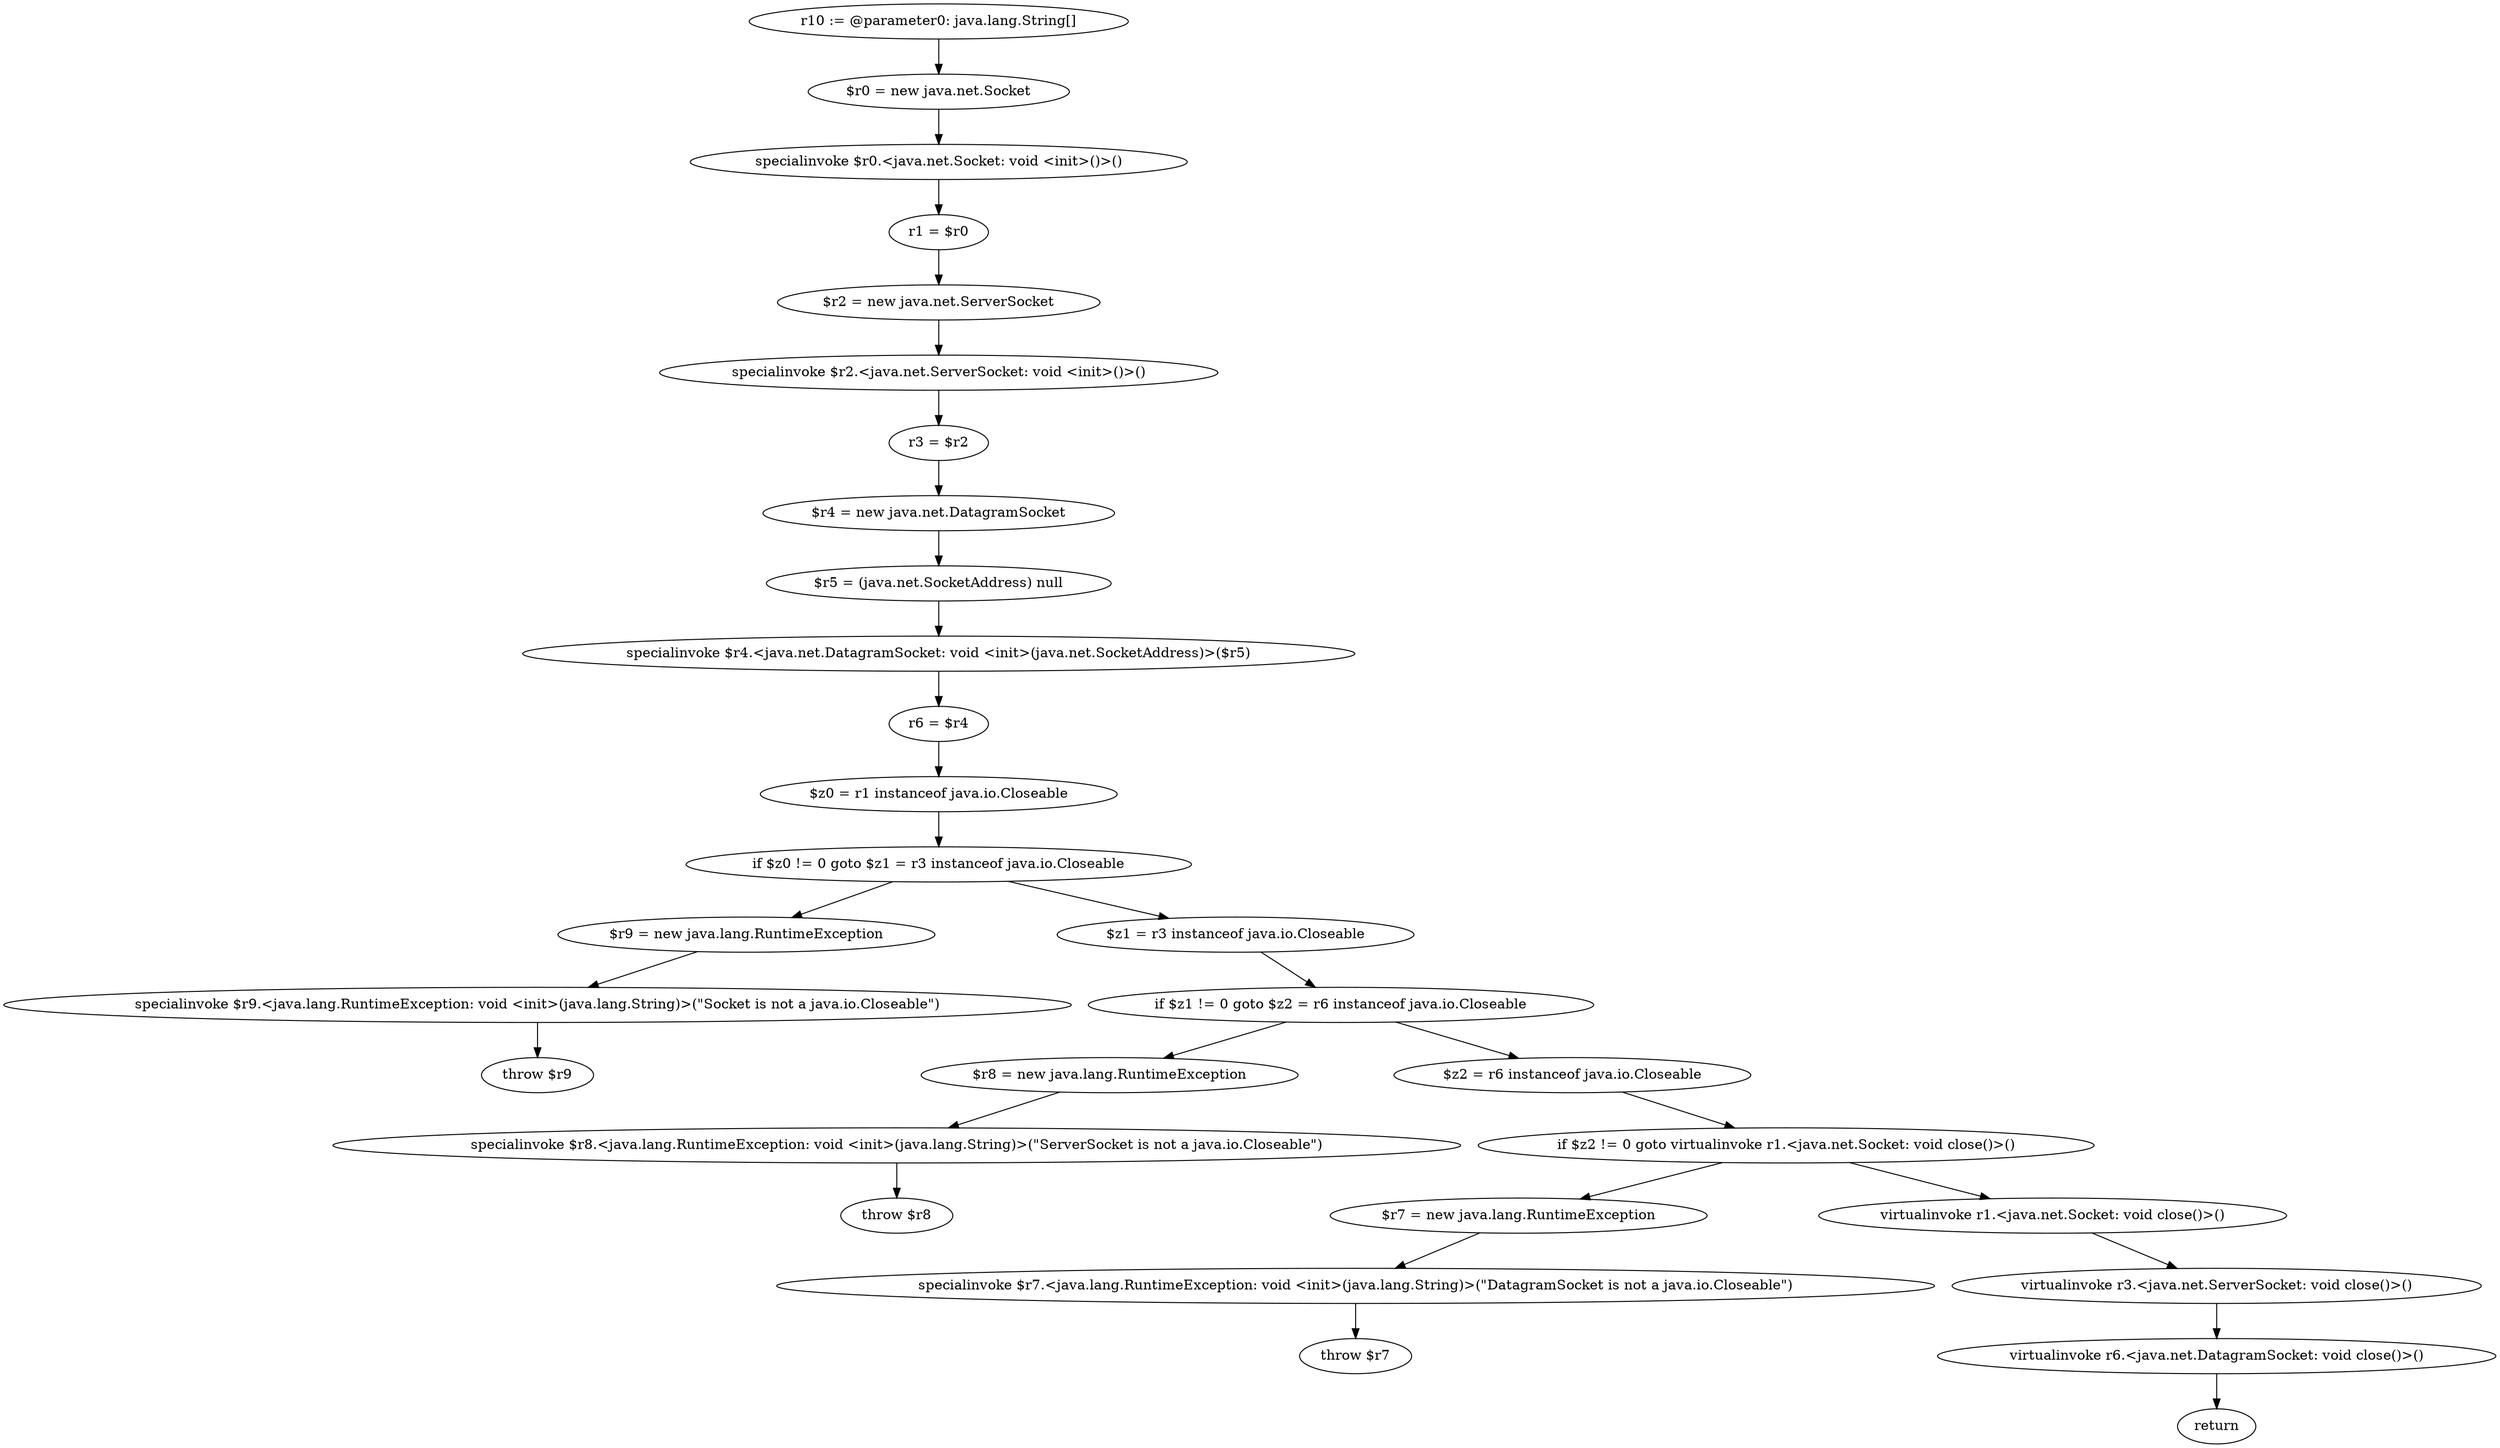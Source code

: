 digraph "unitGraph" {
    "r10 := @parameter0: java.lang.String[]"
    "$r0 = new java.net.Socket"
    "specialinvoke $r0.<java.net.Socket: void <init>()>()"
    "r1 = $r0"
    "$r2 = new java.net.ServerSocket"
    "specialinvoke $r2.<java.net.ServerSocket: void <init>()>()"
    "r3 = $r2"
    "$r4 = new java.net.DatagramSocket"
    "$r5 = (java.net.SocketAddress) null"
    "specialinvoke $r4.<java.net.DatagramSocket: void <init>(java.net.SocketAddress)>($r5)"
    "r6 = $r4"
    "$z0 = r1 instanceof java.io.Closeable"
    "if $z0 != 0 goto $z1 = r3 instanceof java.io.Closeable"
    "$r9 = new java.lang.RuntimeException"
    "specialinvoke $r9.<java.lang.RuntimeException: void <init>(java.lang.String)>(\"Socket is not a java.io.Closeable\")"
    "throw $r9"
    "$z1 = r3 instanceof java.io.Closeable"
    "if $z1 != 0 goto $z2 = r6 instanceof java.io.Closeable"
    "$r8 = new java.lang.RuntimeException"
    "specialinvoke $r8.<java.lang.RuntimeException: void <init>(java.lang.String)>(\"ServerSocket is not a java.io.Closeable\")"
    "throw $r8"
    "$z2 = r6 instanceof java.io.Closeable"
    "if $z2 != 0 goto virtualinvoke r1.<java.net.Socket: void close()>()"
    "$r7 = new java.lang.RuntimeException"
    "specialinvoke $r7.<java.lang.RuntimeException: void <init>(java.lang.String)>(\"DatagramSocket is not a java.io.Closeable\")"
    "throw $r7"
    "virtualinvoke r1.<java.net.Socket: void close()>()"
    "virtualinvoke r3.<java.net.ServerSocket: void close()>()"
    "virtualinvoke r6.<java.net.DatagramSocket: void close()>()"
    "return"
    "r10 := @parameter0: java.lang.String[]"->"$r0 = new java.net.Socket";
    "$r0 = new java.net.Socket"->"specialinvoke $r0.<java.net.Socket: void <init>()>()";
    "specialinvoke $r0.<java.net.Socket: void <init>()>()"->"r1 = $r0";
    "r1 = $r0"->"$r2 = new java.net.ServerSocket";
    "$r2 = new java.net.ServerSocket"->"specialinvoke $r2.<java.net.ServerSocket: void <init>()>()";
    "specialinvoke $r2.<java.net.ServerSocket: void <init>()>()"->"r3 = $r2";
    "r3 = $r2"->"$r4 = new java.net.DatagramSocket";
    "$r4 = new java.net.DatagramSocket"->"$r5 = (java.net.SocketAddress) null";
    "$r5 = (java.net.SocketAddress) null"->"specialinvoke $r4.<java.net.DatagramSocket: void <init>(java.net.SocketAddress)>($r5)";
    "specialinvoke $r4.<java.net.DatagramSocket: void <init>(java.net.SocketAddress)>($r5)"->"r6 = $r4";
    "r6 = $r4"->"$z0 = r1 instanceof java.io.Closeable";
    "$z0 = r1 instanceof java.io.Closeable"->"if $z0 != 0 goto $z1 = r3 instanceof java.io.Closeable";
    "if $z0 != 0 goto $z1 = r3 instanceof java.io.Closeable"->"$r9 = new java.lang.RuntimeException";
    "if $z0 != 0 goto $z1 = r3 instanceof java.io.Closeable"->"$z1 = r3 instanceof java.io.Closeable";
    "$r9 = new java.lang.RuntimeException"->"specialinvoke $r9.<java.lang.RuntimeException: void <init>(java.lang.String)>(\"Socket is not a java.io.Closeable\")";
    "specialinvoke $r9.<java.lang.RuntimeException: void <init>(java.lang.String)>(\"Socket is not a java.io.Closeable\")"->"throw $r9";
    "$z1 = r3 instanceof java.io.Closeable"->"if $z1 != 0 goto $z2 = r6 instanceof java.io.Closeable";
    "if $z1 != 0 goto $z2 = r6 instanceof java.io.Closeable"->"$r8 = new java.lang.RuntimeException";
    "if $z1 != 0 goto $z2 = r6 instanceof java.io.Closeable"->"$z2 = r6 instanceof java.io.Closeable";
    "$r8 = new java.lang.RuntimeException"->"specialinvoke $r8.<java.lang.RuntimeException: void <init>(java.lang.String)>(\"ServerSocket is not a java.io.Closeable\")";
    "specialinvoke $r8.<java.lang.RuntimeException: void <init>(java.lang.String)>(\"ServerSocket is not a java.io.Closeable\")"->"throw $r8";
    "$z2 = r6 instanceof java.io.Closeable"->"if $z2 != 0 goto virtualinvoke r1.<java.net.Socket: void close()>()";
    "if $z2 != 0 goto virtualinvoke r1.<java.net.Socket: void close()>()"->"$r7 = new java.lang.RuntimeException";
    "if $z2 != 0 goto virtualinvoke r1.<java.net.Socket: void close()>()"->"virtualinvoke r1.<java.net.Socket: void close()>()";
    "$r7 = new java.lang.RuntimeException"->"specialinvoke $r7.<java.lang.RuntimeException: void <init>(java.lang.String)>(\"DatagramSocket is not a java.io.Closeable\")";
    "specialinvoke $r7.<java.lang.RuntimeException: void <init>(java.lang.String)>(\"DatagramSocket is not a java.io.Closeable\")"->"throw $r7";
    "virtualinvoke r1.<java.net.Socket: void close()>()"->"virtualinvoke r3.<java.net.ServerSocket: void close()>()";
    "virtualinvoke r3.<java.net.ServerSocket: void close()>()"->"virtualinvoke r6.<java.net.DatagramSocket: void close()>()";
    "virtualinvoke r6.<java.net.DatagramSocket: void close()>()"->"return";
}
